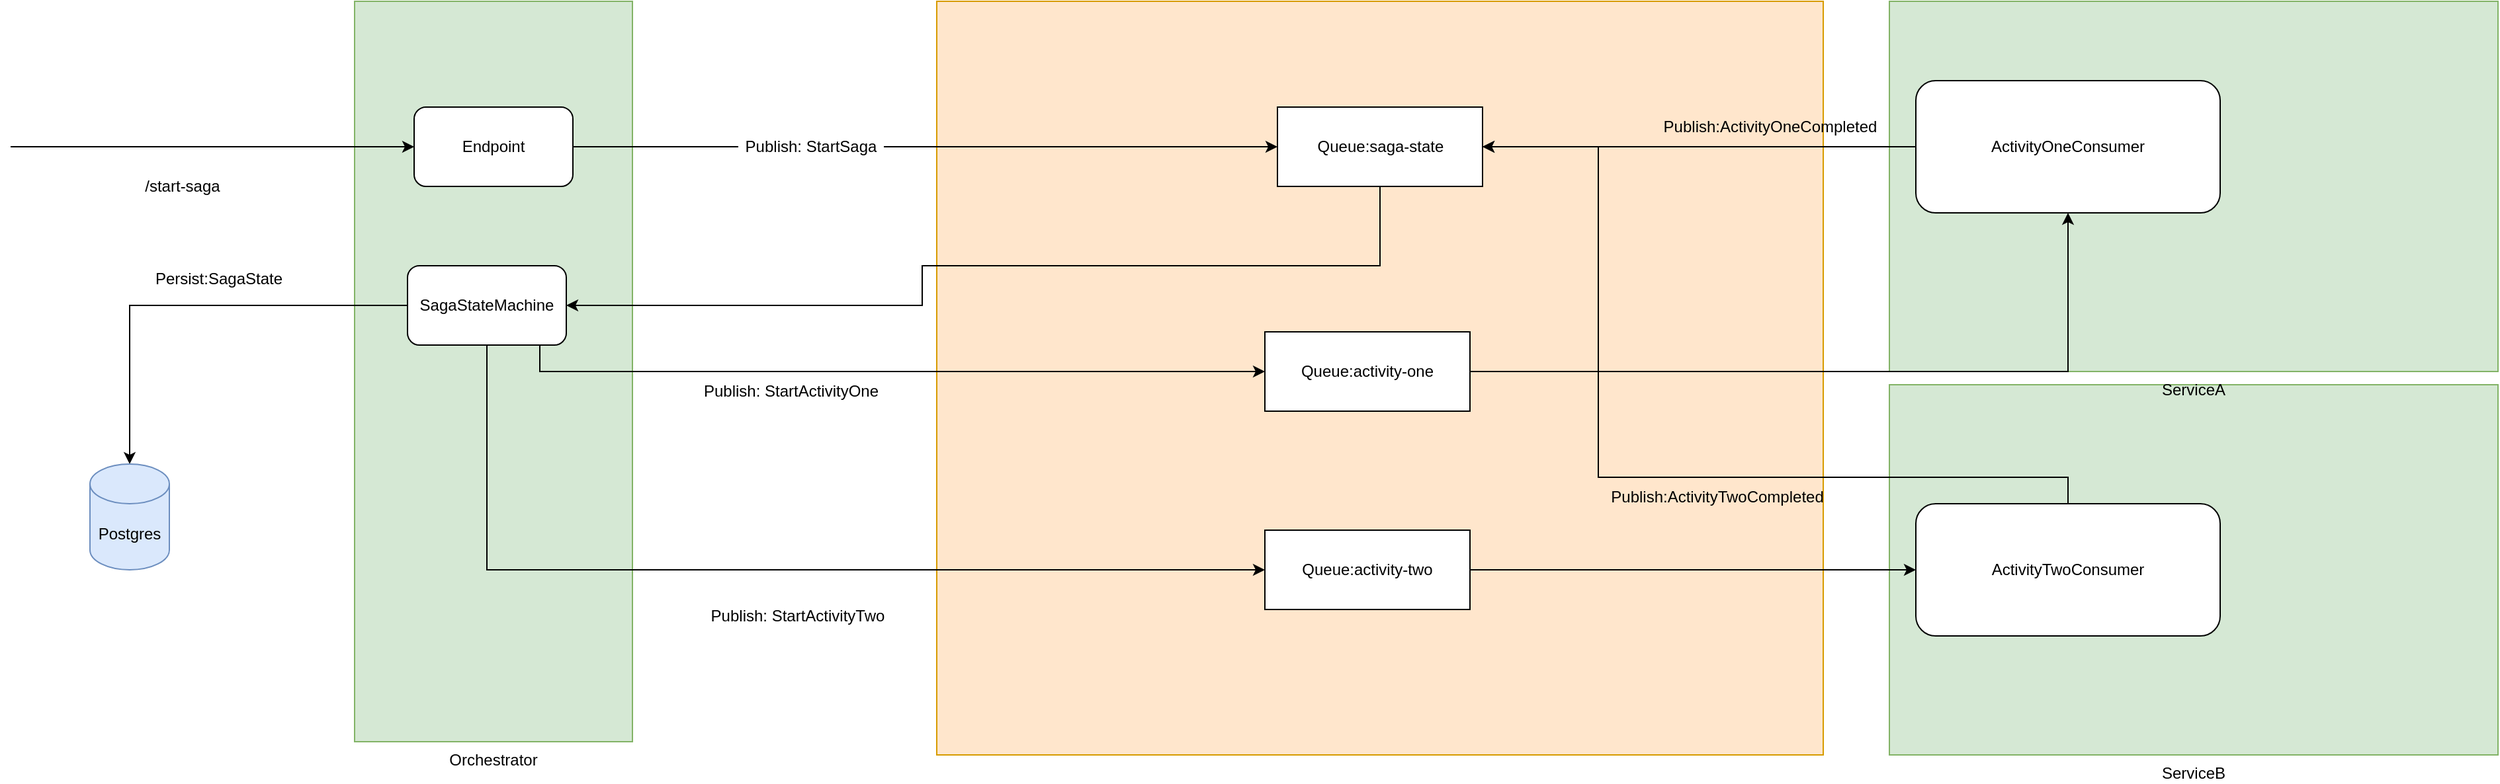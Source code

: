 <mxfile version="16.5.1" type="device"><diagram id="gosNUh-lXCDf-0bpGpNF" name="Page-1"><mxGraphModel dx="3038" dy="1318" grid="1" gridSize="10" guides="1" tooltips="1" connect="1" arrows="1" fold="1" page="1" pageScale="1" pageWidth="850" pageHeight="1100" math="0" shadow="0"><root><mxCell id="0"/><mxCell id="1" parent="0"/><mxCell id="X-iJShuIFkgzWeFdgpFG-56" value="ServiceB" style="rounded=0;whiteSpace=wrap;html=1;labelPosition=center;verticalLabelPosition=bottom;align=center;verticalAlign=top;fillColor=#d5e8d4;strokeColor=#82b366;" vertex="1" parent="1"><mxGeometry x="820" y="780" width="460" height="280" as="geometry"/></mxCell><mxCell id="X-iJShuIFkgzWeFdgpFG-21" value="Ra" style="rounded=0;whiteSpace=wrap;html=1;fillColor=#ffe6cc;strokeColor=#d79b00;" vertex="1" parent="1"><mxGeometry x="100" y="490" width="670" height="570" as="geometry"/></mxCell><mxCell id="X-iJShuIFkgzWeFdgpFG-3" value="Orchestrator" style="rounded=0;whiteSpace=wrap;html=1;labelPosition=center;verticalLabelPosition=bottom;align=center;verticalAlign=top;fillColor=#d5e8d4;strokeColor=#82b366;" vertex="1" parent="1"><mxGeometry x="-340" y="490" width="210" height="560" as="geometry"/></mxCell><mxCell id="X-iJShuIFkgzWeFdgpFG-5" value="ServiceA" style="rounded=0;whiteSpace=wrap;html=1;labelPosition=center;verticalLabelPosition=bottom;align=center;verticalAlign=top;fillColor=#d5e8d4;strokeColor=#82b366;" vertex="1" parent="1"><mxGeometry x="820" y="490" width="460" height="280" as="geometry"/></mxCell><mxCell id="X-iJShuIFkgzWeFdgpFG-8" value="" style="endArrow=classic;html=1;rounded=0;" edge="1" parent="1" target="X-iJShuIFkgzWeFdgpFG-10"><mxGeometry width="50" height="50" relative="1" as="geometry"><mxPoint x="-600" y="600" as="sourcePoint"/><mxPoint x="-390" y="670" as="targetPoint"/></mxGeometry></mxCell><mxCell id="X-iJShuIFkgzWeFdgpFG-9" value="/start-saga" style="text;html=1;strokeColor=none;fillColor=none;align=center;verticalAlign=middle;whiteSpace=wrap;rounded=0;" vertex="1" parent="1"><mxGeometry x="-500" y="615" width="60" height="30" as="geometry"/></mxCell><mxCell id="X-iJShuIFkgzWeFdgpFG-15" style="edgeStyle=orthogonalEdgeStyle;rounded=0;orthogonalLoop=1;jettySize=auto;html=1;exitX=1;exitY=0.5;exitDx=0;exitDy=0;entryX=0;entryY=0.5;entryDx=0;entryDy=0;startArrow=none;" edge="1" parent="1" source="X-iJShuIFkgzWeFdgpFG-17" target="X-iJShuIFkgzWeFdgpFG-26"><mxGeometry relative="1" as="geometry"><mxPoint x="150" y="570" as="targetPoint"/></mxGeometry></mxCell><mxCell id="X-iJShuIFkgzWeFdgpFG-10" value="Endpoint" style="rounded=1;whiteSpace=wrap;html=1;" vertex="1" parent="1"><mxGeometry x="-295" y="570" width="120" height="60" as="geometry"/></mxCell><mxCell id="X-iJShuIFkgzWeFdgpFG-51" style="edgeStyle=orthogonalEdgeStyle;rounded=0;orthogonalLoop=1;jettySize=auto;html=1;entryX=1;entryY=0.5;entryDx=0;entryDy=0;" edge="1" parent="1" source="X-iJShuIFkgzWeFdgpFG-26" target="X-iJShuIFkgzWeFdgpFG-28"><mxGeometry relative="1" as="geometry"><Array as="points"><mxPoint x="435" y="690"/><mxPoint x="89" y="690"/><mxPoint x="89" y="720"/></Array></mxGeometry></mxCell><mxCell id="X-iJShuIFkgzWeFdgpFG-26" value="Queue:saga-state" style="rounded=0;whiteSpace=wrap;html=1;" vertex="1" parent="1"><mxGeometry x="357.5" y="570" width="155" height="60" as="geometry"/></mxCell><mxCell id="X-iJShuIFkgzWeFdgpFG-32" style="edgeStyle=orthogonalEdgeStyle;rounded=0;orthogonalLoop=1;jettySize=auto;html=1;" edge="1" parent="1" source="X-iJShuIFkgzWeFdgpFG-28" target="X-iJShuIFkgzWeFdgpFG-31"><mxGeometry relative="1" as="geometry"/></mxCell><mxCell id="X-iJShuIFkgzWeFdgpFG-47" style="edgeStyle=orthogonalEdgeStyle;rounded=0;orthogonalLoop=1;jettySize=auto;html=1;entryX=0;entryY=0.5;entryDx=0;entryDy=0;" edge="1" parent="1" source="X-iJShuIFkgzWeFdgpFG-28" target="X-iJShuIFkgzWeFdgpFG-40"><mxGeometry relative="1" as="geometry"><Array as="points"><mxPoint x="-200" y="735"/></Array></mxGeometry></mxCell><mxCell id="X-iJShuIFkgzWeFdgpFG-71" style="edgeStyle=orthogonalEdgeStyle;rounded=0;orthogonalLoop=1;jettySize=auto;html=1;entryX=0;entryY=0.5;entryDx=0;entryDy=0;fontSize=17;exitX=0.5;exitY=1;exitDx=0;exitDy=0;" edge="1" parent="1" source="X-iJShuIFkgzWeFdgpFG-28" target="X-iJShuIFkgzWeFdgpFG-55"><mxGeometry relative="1" as="geometry"/></mxCell><mxCell id="X-iJShuIFkgzWeFdgpFG-28" value="SagaStateMachine" style="rounded=1;whiteSpace=wrap;html=1;" vertex="1" parent="1"><mxGeometry x="-300" y="690" width="120" height="60" as="geometry"/></mxCell><mxCell id="X-iJShuIFkgzWeFdgpFG-31" value="Postgres" style="shape=cylinder3;whiteSpace=wrap;html=1;boundedLbl=1;backgroundOutline=1;size=15;fillColor=#dae8fc;strokeColor=#6c8ebf;" vertex="1" parent="1"><mxGeometry x="-540" y="840" width="60" height="80" as="geometry"/></mxCell><mxCell id="X-iJShuIFkgzWeFdgpFG-33" value="Persist:SagaState" style="text;html=1;strokeColor=none;fillColor=none;align=center;verticalAlign=middle;whiteSpace=wrap;rounded=0;" vertex="1" parent="1"><mxGeometry x="-500" y="680" width="115" height="40" as="geometry"/></mxCell><mxCell id="X-iJShuIFkgzWeFdgpFG-39" value="Publish: StartActivityOne" style="text;html=1;strokeColor=none;fillColor=none;align=center;verticalAlign=middle;whiteSpace=wrap;rounded=0;" vertex="1" parent="1"><mxGeometry x="-85" y="770" width="150" height="30" as="geometry"/></mxCell><mxCell id="X-iJShuIFkgzWeFdgpFG-52" style="edgeStyle=orthogonalEdgeStyle;rounded=0;orthogonalLoop=1;jettySize=auto;html=1;" edge="1" parent="1" source="X-iJShuIFkgzWeFdgpFG-40" target="X-iJShuIFkgzWeFdgpFG-43"><mxGeometry relative="1" as="geometry"/></mxCell><mxCell id="X-iJShuIFkgzWeFdgpFG-40" value="Queue:activity-one" style="rounded=0;whiteSpace=wrap;html=1;" vertex="1" parent="1"><mxGeometry x="348" y="740" width="155" height="60" as="geometry"/></mxCell><mxCell id="X-iJShuIFkgzWeFdgpFG-53" style="edgeStyle=orthogonalEdgeStyle;rounded=0;orthogonalLoop=1;jettySize=auto;html=1;" edge="1" parent="1" source="X-iJShuIFkgzWeFdgpFG-43" target="X-iJShuIFkgzWeFdgpFG-26"><mxGeometry relative="1" as="geometry"/></mxCell><mxCell id="X-iJShuIFkgzWeFdgpFG-43" value="ActivityOneConsumer" style="rounded=1;whiteSpace=wrap;html=1;" vertex="1" parent="1"><mxGeometry x="840" y="550" width="230" height="100" as="geometry"/></mxCell><mxCell id="X-iJShuIFkgzWeFdgpFG-54" value="Publish:ActivityOneCompleted" style="text;html=1;strokeColor=none;fillColor=none;align=center;verticalAlign=middle;whiteSpace=wrap;rounded=0;" vertex="1" parent="1"><mxGeometry x="700" y="570" width="60" height="30" as="geometry"/></mxCell><mxCell id="X-iJShuIFkgzWeFdgpFG-75" style="edgeStyle=orthogonalEdgeStyle;rounded=0;orthogonalLoop=1;jettySize=auto;html=1;fontSize=17;entryX=0;entryY=0.5;entryDx=0;entryDy=0;" edge="1" parent="1" source="X-iJShuIFkgzWeFdgpFG-55" target="X-iJShuIFkgzWeFdgpFG-59"><mxGeometry relative="1" as="geometry"/></mxCell><mxCell id="X-iJShuIFkgzWeFdgpFG-55" value="Queue:activity-two" style="rounded=0;whiteSpace=wrap;html=1;" vertex="1" parent="1"><mxGeometry x="348" y="890" width="155" height="60" as="geometry"/></mxCell><mxCell id="X-iJShuIFkgzWeFdgpFG-77" style="edgeStyle=orthogonalEdgeStyle;rounded=0;orthogonalLoop=1;jettySize=auto;html=1;fontSize=17;" edge="1" parent="1" source="X-iJShuIFkgzWeFdgpFG-59" target="X-iJShuIFkgzWeFdgpFG-26"><mxGeometry relative="1" as="geometry"><Array as="points"><mxPoint x="955" y="850"/><mxPoint x="600" y="850"/><mxPoint x="600" y="600"/></Array></mxGeometry></mxCell><mxCell id="X-iJShuIFkgzWeFdgpFG-59" value="ActivityTwoConsumer" style="rounded=1;whiteSpace=wrap;html=1;" vertex="1" parent="1"><mxGeometry x="840" y="870" width="230" height="100" as="geometry"/></mxCell><mxCell id="X-iJShuIFkgzWeFdgpFG-17" value="Publish: StartSaga" style="text;html=1;strokeColor=none;fillColor=none;align=center;verticalAlign=middle;whiteSpace=wrap;rounded=0;" vertex="1" parent="1"><mxGeometry x="-50" y="585" width="110" height="30" as="geometry"/></mxCell><mxCell id="X-iJShuIFkgzWeFdgpFG-60" value="" style="edgeStyle=orthogonalEdgeStyle;rounded=0;orthogonalLoop=1;jettySize=auto;html=1;exitX=1;exitY=0.5;exitDx=0;exitDy=0;entryX=0;entryY=0.5;entryDx=0;entryDy=0;endArrow=none;" edge="1" parent="1" source="X-iJShuIFkgzWeFdgpFG-10" target="X-iJShuIFkgzWeFdgpFG-17"><mxGeometry relative="1" as="geometry"><mxPoint x="-175" y="600" as="sourcePoint"/><mxPoint x="348" y="600" as="targetPoint"/></mxGeometry></mxCell><mxCell id="X-iJShuIFkgzWeFdgpFG-73" value="Publish: StartActivityTwo" style="text;html=1;strokeColor=none;fillColor=none;align=center;verticalAlign=middle;whiteSpace=wrap;rounded=0;" vertex="1" parent="1"><mxGeometry x="-80" y="940" width="150" height="30" as="geometry"/></mxCell><mxCell id="X-iJShuIFkgzWeFdgpFG-81" value="Publish:ActivityTwoCompleted" style="text;html=1;strokeColor=none;fillColor=none;align=center;verticalAlign=middle;whiteSpace=wrap;rounded=0;" vertex="1" parent="1"><mxGeometry x="660" y="850" width="60" height="30" as="geometry"/></mxCell></root></mxGraphModel></diagram></mxfile>